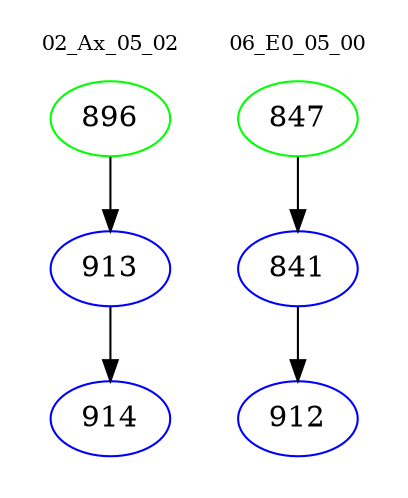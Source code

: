 digraph{
subgraph cluster_0 {
color = white
label = "02_Ax_05_02";
fontsize=10;
T0_896 [label="896", color="green"]
T0_896 -> T0_913 [color="black"]
T0_913 [label="913", color="blue"]
T0_913 -> T0_914 [color="black"]
T0_914 [label="914", color="blue"]
}
subgraph cluster_1 {
color = white
label = "06_E0_05_00";
fontsize=10;
T1_847 [label="847", color="green"]
T1_847 -> T1_841 [color="black"]
T1_841 [label="841", color="blue"]
T1_841 -> T1_912 [color="black"]
T1_912 [label="912", color="blue"]
}
}
